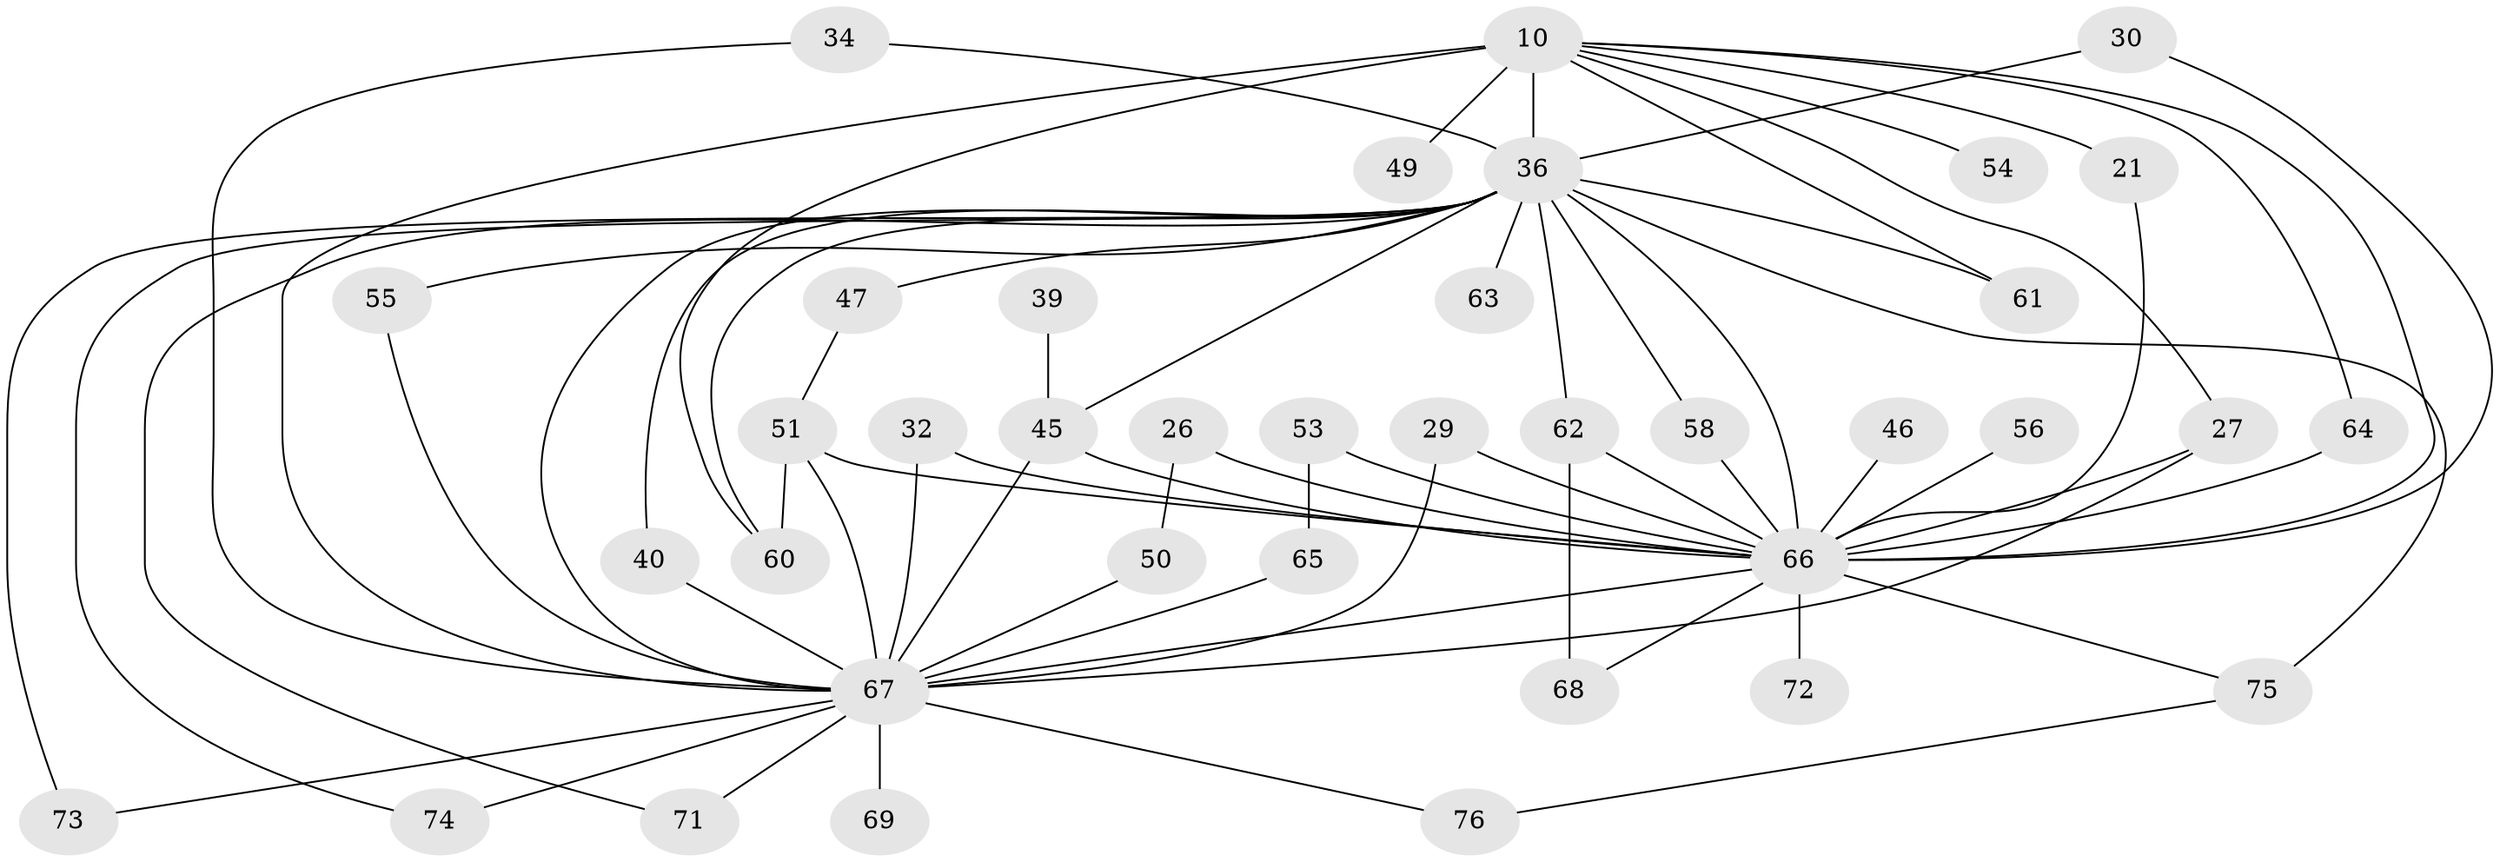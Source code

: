 // original degree distribution, {20: 0.013157894736842105, 14: 0.02631578947368421, 15: 0.02631578947368421, 23: 0.013157894736842105, 18: 0.013157894736842105, 13: 0.013157894736842105, 19: 0.013157894736842105, 27: 0.013157894736842105, 5: 0.06578947368421052, 2: 0.5394736842105263, 3: 0.14473684210526316, 4: 0.11842105263157894}
// Generated by graph-tools (version 1.1) at 2025/44/03/09/25 04:44:31]
// undirected, 38 vertices, 67 edges
graph export_dot {
graph [start="1"]
  node [color=gray90,style=filled];
  10 [super="+5"];
  21;
  26;
  27 [super="+16+12"];
  29;
  30;
  32;
  34;
  36 [super="+13+14+6+7"];
  39;
  40;
  45 [super="+43"];
  46;
  47;
  49;
  50;
  51 [super="+25+35"];
  53 [super="+52"];
  54;
  55;
  56;
  58 [super="+57"];
  60 [super="+28+23"];
  61;
  62 [super="+33"];
  63;
  64 [super="+59"];
  65;
  66 [super="+37+24+4+44"];
  67 [super="+9"];
  68 [super="+18"];
  69;
  71 [super="+20"];
  72;
  73;
  74;
  75 [super="+70"];
  76;
  10 -- 49 [weight=2];
  10 -- 54 [weight=2];
  10 -- 61;
  10 -- 21;
  10 -- 64;
  10 -- 60 [weight=2];
  10 -- 36 [weight=9];
  10 -- 66 [weight=4];
  10 -- 67 [weight=4];
  10 -- 27;
  21 -- 66;
  26 -- 50;
  26 -- 66 [weight=2];
  27 -- 66;
  27 -- 67 [weight=2];
  29 -- 66;
  29 -- 67;
  30 -- 36;
  30 -- 66;
  32 -- 66;
  32 -- 67;
  34 -- 36;
  34 -- 67;
  36 -- 66 [weight=11];
  36 -- 75 [weight=2];
  36 -- 47;
  36 -- 55;
  36 -- 60;
  36 -- 61;
  36 -- 63 [weight=2];
  36 -- 71;
  36 -- 67 [weight=10];
  36 -- 40;
  36 -- 73;
  36 -- 74;
  36 -- 58;
  36 -- 45;
  36 -- 62;
  39 -- 45 [weight=2];
  40 -- 67;
  45 -- 66 [weight=2];
  45 -- 67 [weight=3];
  46 -- 66;
  47 -- 51;
  50 -- 67;
  51 -- 60 [weight=2];
  51 -- 66;
  51 -- 67 [weight=2];
  53 -- 65;
  53 -- 66 [weight=3];
  55 -- 67;
  56 -- 66 [weight=2];
  58 -- 66 [weight=2];
  62 -- 66;
  62 -- 68 [weight=2];
  64 -- 66 [weight=2];
  65 -- 67;
  66 -- 68;
  66 -- 72 [weight=2];
  66 -- 75;
  66 -- 67 [weight=9];
  67 -- 69 [weight=2];
  67 -- 71;
  67 -- 73;
  67 -- 74;
  67 -- 76;
  75 -- 76;
}
